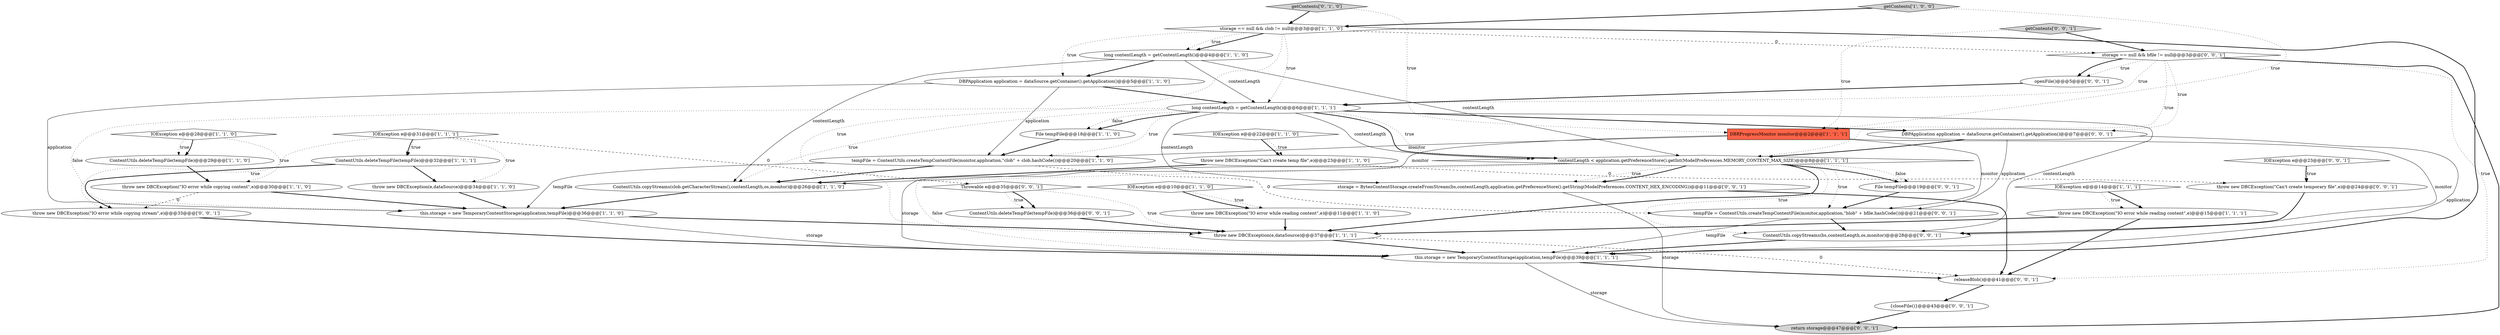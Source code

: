 digraph {
8 [style = filled, label = "long contentLength = getContentLength()@@@6@@@['1', '1', '1']", fillcolor = white, shape = ellipse image = "AAA0AAABBB1BBB"];
24 [style = filled, label = "File tempFile@@@18@@@['1', '1', '0']", fillcolor = white, shape = ellipse image = "AAA0AAABBB1BBB"];
2 [style = filled, label = "long contentLength = getContentLength()@@@4@@@['1', '1', '0']", fillcolor = white, shape = ellipse image = "AAA0AAABBB1BBB"];
15 [style = filled, label = "getContents['1', '0', '0']", fillcolor = lightgray, shape = diamond image = "AAA0AAABBB1BBB"];
21 [style = filled, label = "ContentUtils.copyStreams(clob.getCharacterStream(),contentLength,os,monitor)@@@26@@@['1', '1', '0']", fillcolor = white, shape = ellipse image = "AAA0AAABBB1BBB"];
28 [style = filled, label = "return storage@@@47@@@['0', '0', '1']", fillcolor = lightgray, shape = ellipse image = "AAA0AAABBB3BBB"];
37 [style = filled, label = "tempFile = ContentUtils.createTempContentFile(monitor,application,\"blob\" + bfile.hashCode())@@@21@@@['0', '0', '1']", fillcolor = white, shape = ellipse image = "AAA0AAABBB3BBB"];
36 [style = filled, label = "Throwable e@@@35@@@['0', '0', '1']", fillcolor = white, shape = diamond image = "AAA0AAABBB3BBB"];
40 [style = filled, label = "DBPApplication application = dataSource.getContainer().getApplication()@@@7@@@['0', '0', '1']", fillcolor = white, shape = ellipse image = "AAA0AAABBB3BBB"];
10 [style = filled, label = "throw new DBCException(\"IO error while copying content\",e)@@@30@@@['1', '1', '0']", fillcolor = white, shape = ellipse image = "AAA0AAABBB1BBB"];
22 [style = filled, label = "storage == null && clob != null@@@3@@@['1', '1', '0']", fillcolor = white, shape = diamond image = "AAA0AAABBB1BBB"];
13 [style = filled, label = "IOException e@@@28@@@['1', '1', '0']", fillcolor = white, shape = diamond image = "AAA0AAABBB1BBB"];
34 [style = filled, label = "ContentUtils.deleteTempFile(tempFile)@@@36@@@['0', '0', '1']", fillcolor = white, shape = ellipse image = "AAA0AAABBB3BBB"];
7 [style = filled, label = "DBPApplication application = dataSource.getContainer().getApplication()@@@5@@@['1', '1', '0']", fillcolor = white, shape = ellipse image = "AAA0AAABBB1BBB"];
33 [style = filled, label = "File tempFile@@@19@@@['0', '0', '1']", fillcolor = white, shape = ellipse image = "AAA0AAABBB3BBB"];
17 [style = filled, label = "ContentUtils.deleteTempFile(tempFile)@@@32@@@['1', '1', '1']", fillcolor = white, shape = ellipse image = "AAA0AAABBB1BBB"];
23 [style = filled, label = "tempFile = ContentUtils.createTempContentFile(monitor,application,\"clob\" + clob.hashCode())@@@20@@@['1', '1', '0']", fillcolor = white, shape = ellipse image = "AAA0AAABBB1BBB"];
32 [style = filled, label = "ContentUtils.copyStreams(bs,contentLength,os,monitor)@@@28@@@['0', '0', '1']", fillcolor = white, shape = ellipse image = "AAA0AAABBB3BBB"];
1 [style = filled, label = "ContentUtils.deleteTempFile(tempFile)@@@29@@@['1', '1', '0']", fillcolor = white, shape = ellipse image = "AAA0AAABBB1BBB"];
6 [style = filled, label = "throw new DBCException(e,dataSource)@@@37@@@['1', '1', '1']", fillcolor = white, shape = ellipse image = "AAA0AAABBB1BBB"];
26 [style = filled, label = "openFile()@@@5@@@['0', '0', '1']", fillcolor = white, shape = ellipse image = "AAA0AAABBB3BBB"];
16 [style = filled, label = "throw new DBCException(\"Can't create temp file\",e)@@@23@@@['1', '1', '0']", fillcolor = white, shape = ellipse image = "AAA0AAABBB1BBB"];
11 [style = filled, label = "DBRProgressMonitor monitor@@@2@@@['1', '1', '1']", fillcolor = tomato, shape = box image = "AAA0AAABBB1BBB"];
30 [style = filled, label = "storage == null && bfile != null@@@3@@@['0', '0', '1']", fillcolor = white, shape = diamond image = "AAA0AAABBB3BBB"];
39 [style = filled, label = "releaseBlob()@@@41@@@['0', '0', '1']", fillcolor = white, shape = ellipse image = "AAA0AAABBB3BBB"];
20 [style = filled, label = "IOException e@@@22@@@['1', '1', '0']", fillcolor = white, shape = diamond image = "AAA0AAABBB1BBB"];
18 [style = filled, label = "IOException e@@@10@@@['1', '1', '0']", fillcolor = white, shape = diamond image = "AAA0AAABBB1BBB"];
35 [style = filled, label = "getContents['0', '0', '1']", fillcolor = lightgray, shape = diamond image = "AAA0AAABBB3BBB"];
4 [style = filled, label = "IOException e@@@14@@@['1', '1', '1']", fillcolor = white, shape = diamond image = "AAA0AAABBB1BBB"];
31 [style = filled, label = "throw new DBCException(\"Can't create temporary file\",e)@@@24@@@['0', '0', '1']", fillcolor = white, shape = ellipse image = "AAA0AAABBB3BBB"];
38 [style = filled, label = "throw new DBCException(\"IO error while copying stream\",e)@@@33@@@['0', '0', '1']", fillcolor = white, shape = ellipse image = "AAA0AAABBB3BBB"];
14 [style = filled, label = "this.storage = new TemporaryContentStorage(application,tempFile)@@@36@@@['1', '1', '0']", fillcolor = white, shape = ellipse image = "AAA0AAABBB1BBB"];
41 [style = filled, label = "{closeFile()}@@@43@@@['0', '0', '1']", fillcolor = white, shape = ellipse image = "AAA0AAABBB3BBB"];
29 [style = filled, label = "storage = BytesContentStorage.createFromStream(bs,contentLength,application.getPreferenceStore().getString(ModelPreferences.CONTENT_HEX_ENCODING))@@@11@@@['0', '0', '1']", fillcolor = white, shape = ellipse image = "AAA0AAABBB3BBB"];
12 [style = filled, label = "IOException e@@@31@@@['1', '1', '1']", fillcolor = white, shape = diamond image = "AAA0AAABBB1BBB"];
27 [style = filled, label = "IOException e@@@23@@@['0', '0', '1']", fillcolor = white, shape = diamond image = "AAA0AAABBB3BBB"];
3 [style = filled, label = "throw new DBCException(\"IO error while reading content\",e)@@@15@@@['1', '1', '1']", fillcolor = white, shape = ellipse image = "AAA0AAABBB1BBB"];
9 [style = filled, label = "contentLength < application.getPreferenceStore().getInt(ModelPreferences.MEMORY_CONTENT_MAX_SIZE)@@@8@@@['1', '1', '1']", fillcolor = white, shape = diamond image = "AAA0AAABBB1BBB"];
5 [style = filled, label = "this.storage = new TemporaryContentStorage(application,tempFile)@@@39@@@['1', '1', '1']", fillcolor = white, shape = ellipse image = "AAA0AAABBB1BBB"];
25 [style = filled, label = "getContents['0', '1', '0']", fillcolor = lightgray, shape = diamond image = "AAA0AAABBB2BBB"];
0 [style = filled, label = "throw new DBCException(e,dataSource)@@@34@@@['1', '1', '0']", fillcolor = white, shape = ellipse image = "AAA0AAABBB1BBB"];
19 [style = filled, label = "throw new DBCException(\"IO error while reading content\",e)@@@11@@@['1', '1', '0']", fillcolor = white, shape = ellipse image = "AAA0AAABBB1BBB"];
12->36 [style = dashed, label="0"];
19->6 [style = bold, label=""];
13->1 [style = dotted, label="true"];
25->11 [style = dotted, label="true"];
30->39 [style = dotted, label="true"];
15->22 [style = bold, label=""];
31->32 [style = bold, label=""];
3->6 [style = bold, label=""];
39->41 [style = bold, label=""];
37->5 [style = solid, label="tempFile"];
9->37 [style = dotted, label="true"];
8->32 [style = solid, label="contentLength"];
22->6 [style = dotted, label="true"];
6->5 [style = bold, label=""];
36->34 [style = dotted, label="true"];
13->1 [style = bold, label=""];
8->24 [style = dotted, label="false"];
23->37 [style = dashed, label="0"];
4->3 [style = bold, label=""];
9->32 [style = dotted, label="true"];
9->33 [style = dotted, label="false"];
30->26 [style = bold, label=""];
1->10 [style = bold, label=""];
20->16 [style = bold, label=""];
35->30 [style = bold, label=""];
11->32 [style = solid, label="monitor"];
30->8 [style = dotted, label="true"];
38->5 [style = bold, label=""];
13->10 [style = dotted, label="true"];
9->5 [style = dotted, label="false"];
37->32 [style = bold, label=""];
20->16 [style = dotted, label="true"];
33->37 [style = bold, label=""];
23->21 [style = bold, label=""];
7->23 [style = solid, label="application"];
23->14 [style = solid, label="tempFile"];
30->26 [style = dotted, label="true"];
18->19 [style = dotted, label="true"];
10->38 [style = dashed, label="0"];
30->28 [style = bold, label=""];
0->14 [style = bold, label=""];
8->9 [style = solid, label="contentLength"];
5->39 [style = bold, label=""];
10->14 [style = bold, label=""];
30->40 [style = dotted, label="true"];
22->2 [style = bold, label=""];
16->31 [style = dashed, label="0"];
21->14 [style = bold, label=""];
35->11 [style = dotted, label="true"];
7->8 [style = bold, label=""];
26->8 [style = bold, label=""];
4->3 [style = dotted, label="true"];
2->7 [style = bold, label=""];
34->6 [style = bold, label=""];
22->30 [style = dashed, label="0"];
7->14 [style = solid, label="application"];
12->0 [style = dotted, label="true"];
2->8 [style = solid, label="contentLength"];
2->21 [style = solid, label="contentLength"];
36->6 [style = dotted, label="true"];
9->5 [style = solid, label="storage"];
9->6 [style = bold, label=""];
29->28 [style = solid, label="storage"];
12->17 [style = bold, label=""];
6->39 [style = dashed, label="0"];
8->14 [style = dotted, label="false"];
9->29 [style = dotted, label="true"];
12->38 [style = dotted, label="true"];
40->9 [style = bold, label=""];
9->29 [style = bold, label=""];
8->40 [style = bold, label=""];
30->9 [style = dotted, label="true"];
8->24 [style = bold, label=""];
40->37 [style = solid, label="application"];
27->31 [style = bold, label=""];
17->0 [style = bold, label=""];
27->31 [style = dotted, label="true"];
11->21 [style = solid, label="monitor"];
22->5 [style = bold, label=""];
8->23 [style = dotted, label="true"];
8->9 [style = bold, label=""];
8->29 [style = solid, label="contentLength"];
24->23 [style = bold, label=""];
32->5 [style = bold, label=""];
17->38 [style = bold, label=""];
8->21 [style = dotted, label="true"];
2->9 [style = solid, label="contentLength"];
22->8 [style = dotted, label="true"];
15->11 [style = dotted, label="true"];
14->5 [style = solid, label="storage"];
5->28 [style = solid, label="storage"];
22->7 [style = dotted, label="true"];
40->5 [style = solid, label="application"];
12->17 [style = dotted, label="true"];
22->2 [style = dotted, label="true"];
9->33 [style = bold, label=""];
16->21 [style = bold, label=""];
18->19 [style = bold, label=""];
29->39 [style = bold, label=""];
36->34 [style = bold, label=""];
11->37 [style = solid, label="monitor"];
11->23 [style = solid, label="monitor"];
14->6 [style = bold, label=""];
25->22 [style = bold, label=""];
41->28 [style = bold, label=""];
3->39 [style = bold, label=""];
8->9 [style = dotted, label="true"];
}
